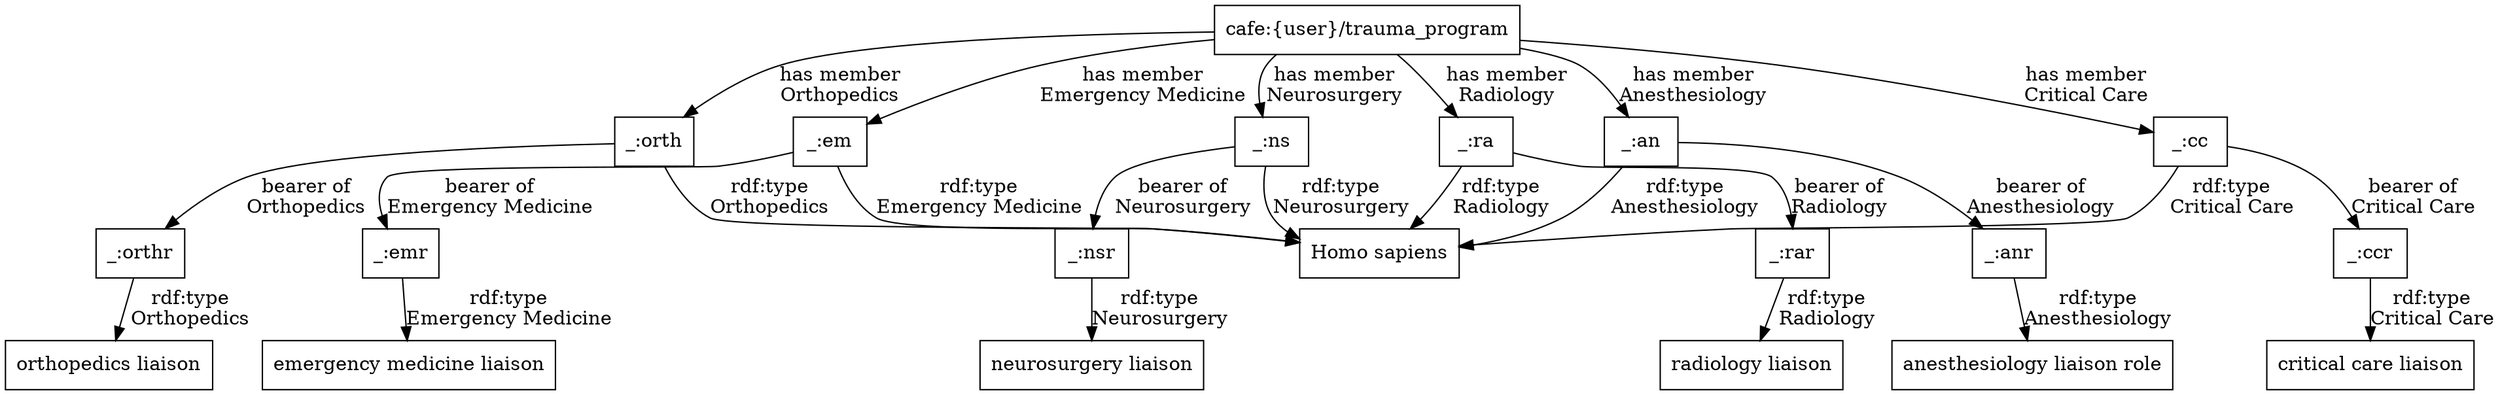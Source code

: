 digraph g { node [shape=rectangle];
graph [splines=true, nodesep=.5, ranksep=0, overlap=false];
"cafe:{user}/trauma_program" -> "_:em" [label="has member
Emergency Medicine"]
"_:em" -> "Homo sapiens" [label="rdf:type
Emergency Medicine"]
"_:em" -> "_:emr" [label="bearer of
Emergency Medicine"]
"_:emr" -> "emergency medicine liaison" [label="rdf:type
Emergency Medicine"]
"cafe:{user}/trauma_program" -> "_:orth" [label="has member
Orthopedics"]
"_:orth" -> "Homo sapiens" [label="rdf:type
Orthopedics"]
"_:orth" -> "_:orthr" [label="bearer of
Orthopedics"]
"_:orthr" -> "orthopedics liaison" [label="rdf:type
Orthopedics"]
"cafe:{user}/trauma_program" -> "_:ns" [label="has member
Neurosurgery"]
"_:ns" -> "Homo sapiens" [label="rdf:type
Neurosurgery"]
"_:ns" -> "_:nsr" [label="bearer of
Neurosurgery"]
"_:nsr" -> "neurosurgery liaison" [label="rdf:type
Neurosurgery"]
"cafe:{user}/trauma_program" -> "_:an" [label="has member
Anesthesiology"]
"_:an" -> "Homo sapiens" [label="rdf:type
Anesthesiology"]
"_:an" -> "_:anr" [label="bearer of
Anesthesiology"]
"_:anr" -> "anesthesiology liaison role" [label="rdf:type
Anesthesiology"]
"cafe:{user}/trauma_program" -> "_:cc" [label="has member
Critical Care"]
"_:cc" -> "Homo sapiens" [label="rdf:type
Critical Care"]
"_:cc" -> "_:ccr" [label="bearer of
Critical Care"]
"_:ccr" -> "critical care liaison" [label="rdf:type
Critical Care"]
"cafe:{user}/trauma_program" -> "_:ra" [label="has member
Radiology"]
"_:ra" -> "Homo sapiens" [label="rdf:type
Radiology"]
"_:ra" -> "_:rar" [label="bearer of
Radiology"]
"_:rar" -> "radiology liaison" [label="rdf:type
Radiology"]
}